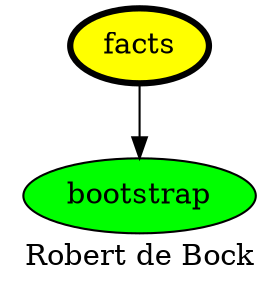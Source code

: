 digraph PhiloDilemma {
  label = "Robert de Bock" ;
  overlap=false
  {
    bootstrap [fillcolor=green style=filled]
    facts [fillcolor=yellow style=filled penwidth=3]
  }
  facts -> bootstrap
}
